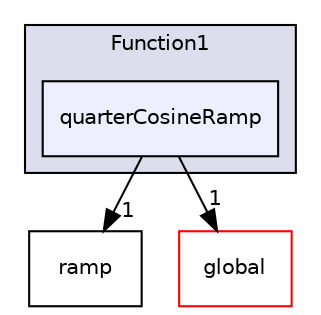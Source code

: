 digraph "src/OpenFOAM/primitives/functions/Function1/quarterCosineRamp" {
  bgcolor=transparent;
  compound=true
  node [ fontsize="10", fontname="Helvetica"];
  edge [ labelfontsize="10", labelfontname="Helvetica"];
  subgraph clusterdir_bf4f273fcff898a8e57532425217d669 {
    graph [ bgcolor="#ddddee", pencolor="black", label="Function1" fontname="Helvetica", fontsize="10", URL="dir_bf4f273fcff898a8e57532425217d669.html"]
  dir_28284f02b6403a0305d8b380c25f1507 [shape=box, label="quarterCosineRamp", style="filled", fillcolor="#eeeeff", pencolor="black", URL="dir_28284f02b6403a0305d8b380c25f1507.html"];
  }
  dir_db837a9a779e4f4f8480520e283a1ec8 [shape=box label="ramp" URL="dir_db837a9a779e4f4f8480520e283a1ec8.html"];
  dir_8583492183f4d27c76555f8f333dd07b [shape=box label="global" color="red" URL="dir_8583492183f4d27c76555f8f333dd07b.html"];
  dir_28284f02b6403a0305d8b380c25f1507->dir_db837a9a779e4f4f8480520e283a1ec8 [headlabel="1", labeldistance=1.5 headhref="dir_002659_002661.html"];
  dir_28284f02b6403a0305d8b380c25f1507->dir_8583492183f4d27c76555f8f333dd07b [headlabel="1", labeldistance=1.5 headhref="dir_002659_002385.html"];
}
